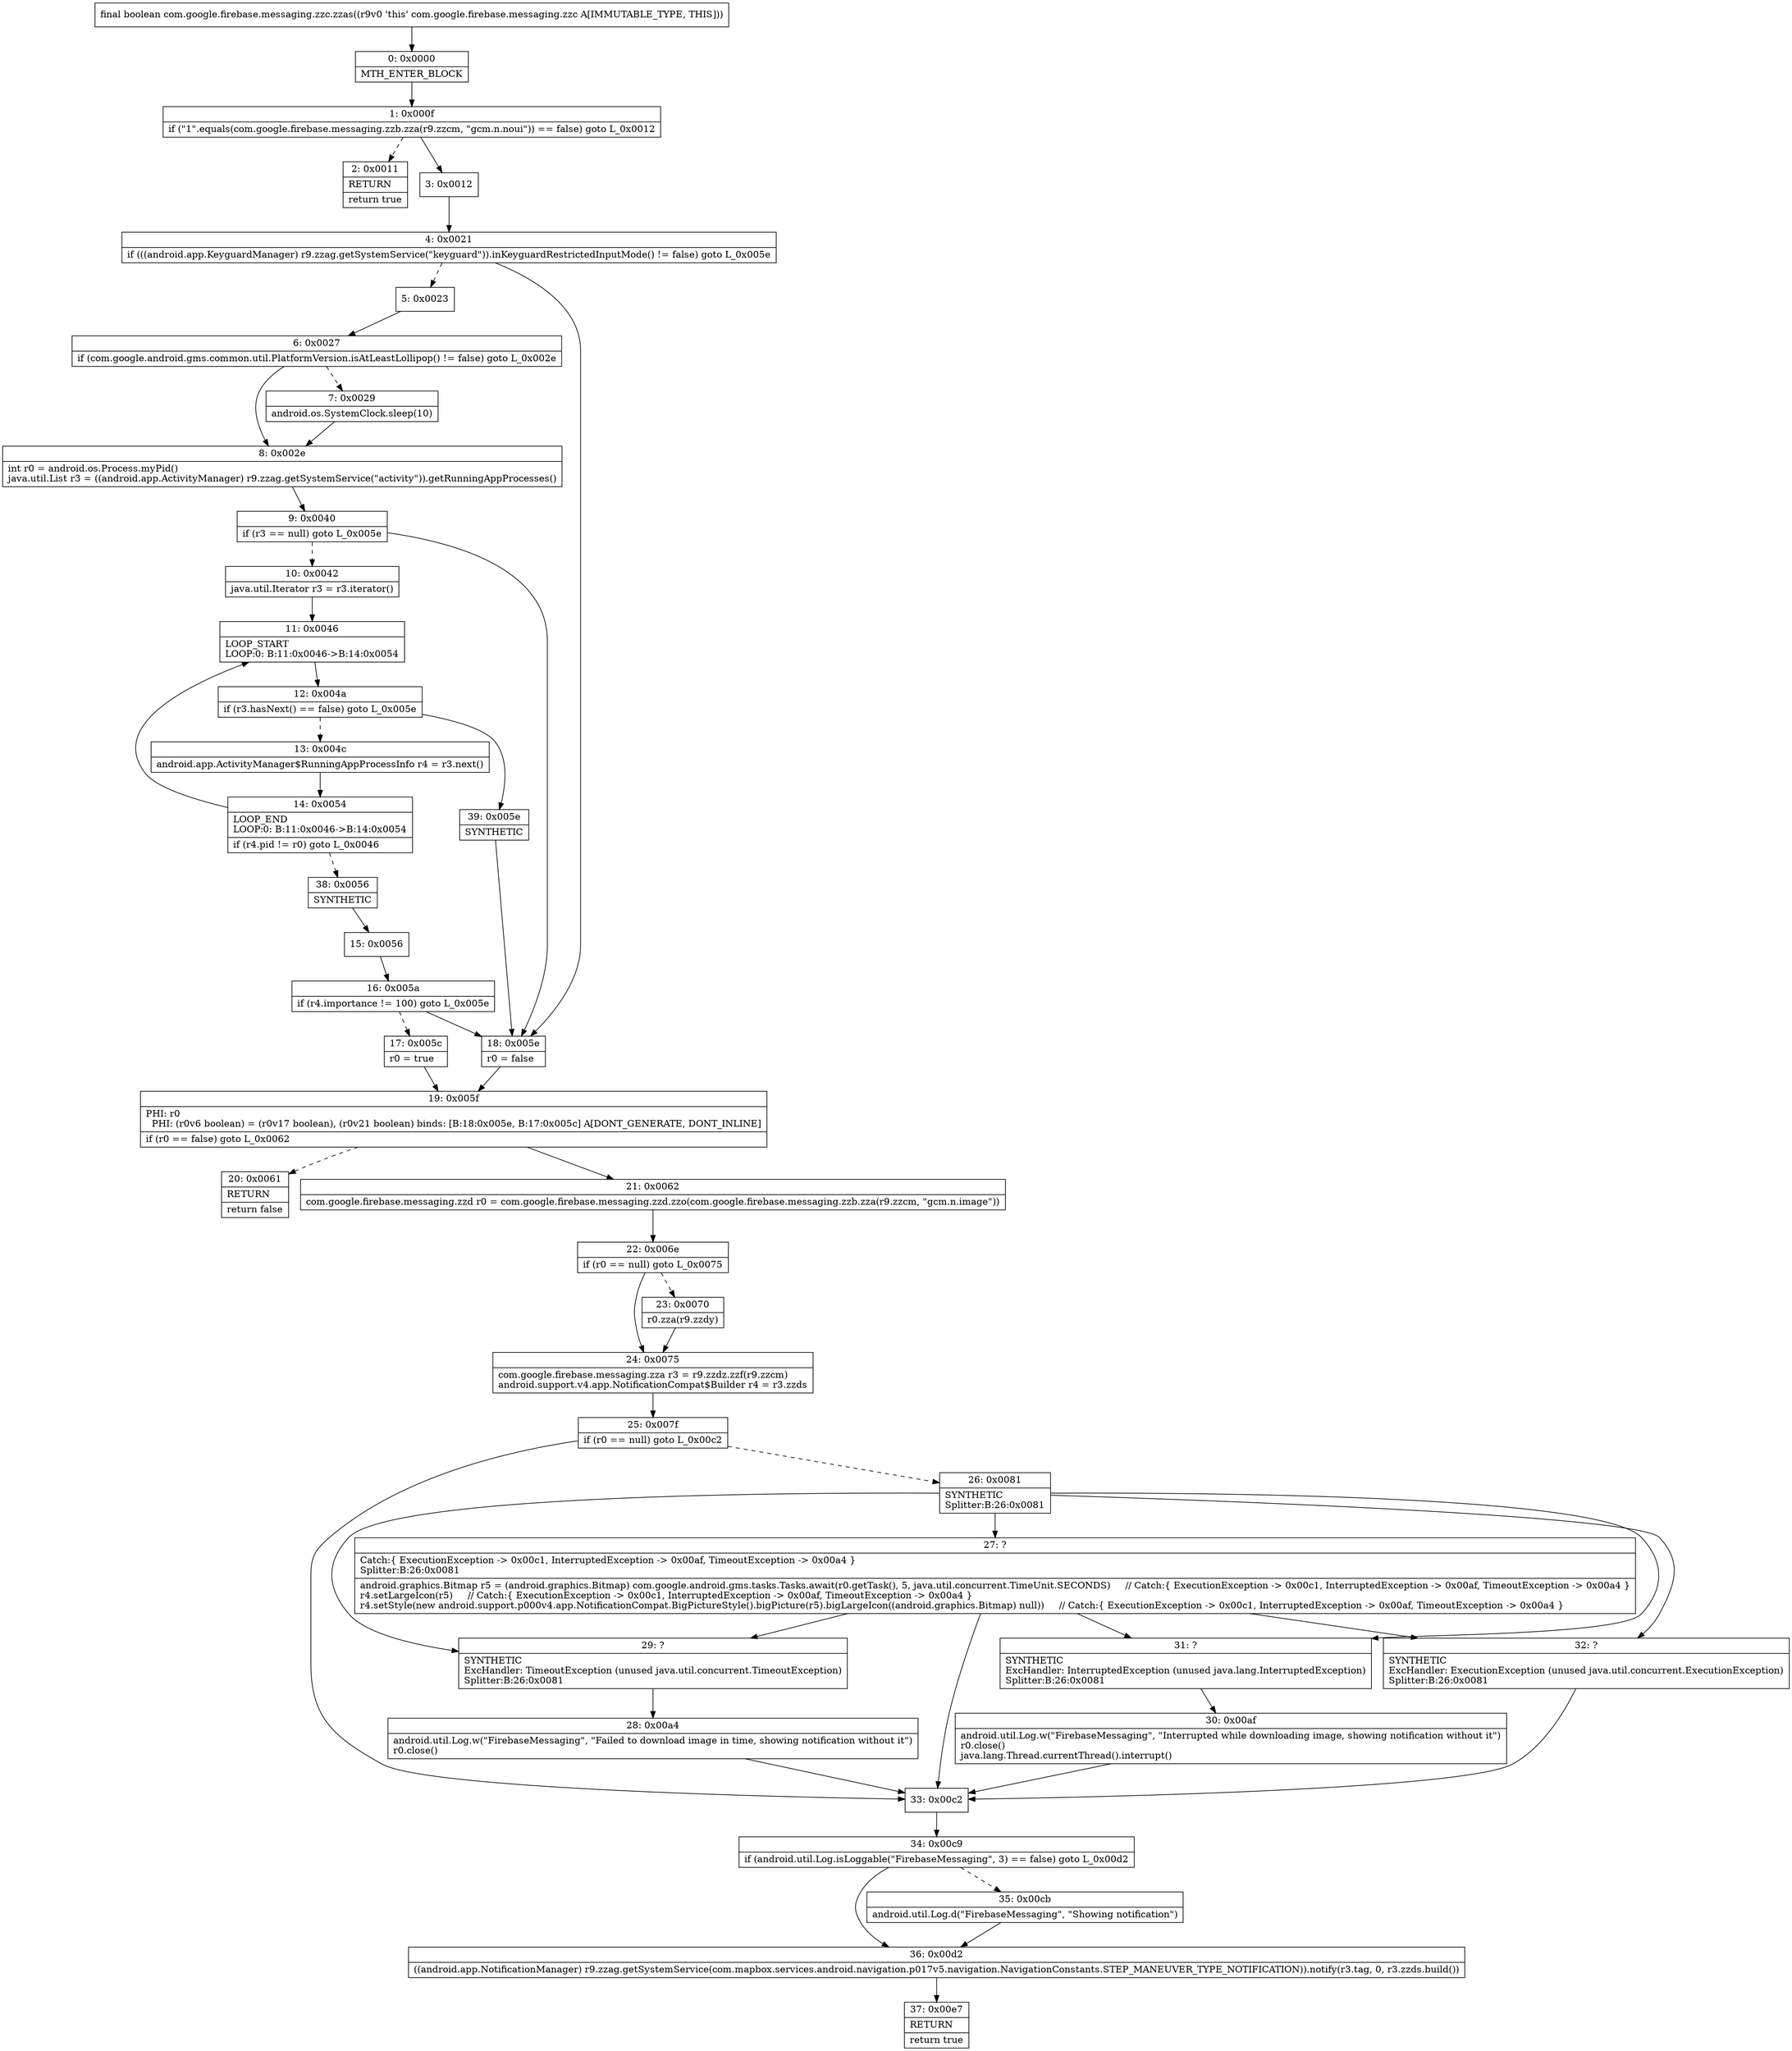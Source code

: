 digraph "CFG forcom.google.firebase.messaging.zzc.zzas()Z" {
Node_0 [shape=record,label="{0\:\ 0x0000|MTH_ENTER_BLOCK\l}"];
Node_1 [shape=record,label="{1\:\ 0x000f|if (\"1\".equals(com.google.firebase.messaging.zzb.zza(r9.zzcm, \"gcm.n.noui\")) == false) goto L_0x0012\l}"];
Node_2 [shape=record,label="{2\:\ 0x0011|RETURN\l|return true\l}"];
Node_3 [shape=record,label="{3\:\ 0x0012}"];
Node_4 [shape=record,label="{4\:\ 0x0021|if (((android.app.KeyguardManager) r9.zzag.getSystemService(\"keyguard\")).inKeyguardRestrictedInputMode() != false) goto L_0x005e\l}"];
Node_5 [shape=record,label="{5\:\ 0x0023}"];
Node_6 [shape=record,label="{6\:\ 0x0027|if (com.google.android.gms.common.util.PlatformVersion.isAtLeastLollipop() != false) goto L_0x002e\l}"];
Node_7 [shape=record,label="{7\:\ 0x0029|android.os.SystemClock.sleep(10)\l}"];
Node_8 [shape=record,label="{8\:\ 0x002e|int r0 = android.os.Process.myPid()\ljava.util.List r3 = ((android.app.ActivityManager) r9.zzag.getSystemService(\"activity\")).getRunningAppProcesses()\l}"];
Node_9 [shape=record,label="{9\:\ 0x0040|if (r3 == null) goto L_0x005e\l}"];
Node_10 [shape=record,label="{10\:\ 0x0042|java.util.Iterator r3 = r3.iterator()\l}"];
Node_11 [shape=record,label="{11\:\ 0x0046|LOOP_START\lLOOP:0: B:11:0x0046\-\>B:14:0x0054\l}"];
Node_12 [shape=record,label="{12\:\ 0x004a|if (r3.hasNext() == false) goto L_0x005e\l}"];
Node_13 [shape=record,label="{13\:\ 0x004c|android.app.ActivityManager$RunningAppProcessInfo r4 = r3.next()\l}"];
Node_14 [shape=record,label="{14\:\ 0x0054|LOOP_END\lLOOP:0: B:11:0x0046\-\>B:14:0x0054\l|if (r4.pid != r0) goto L_0x0046\l}"];
Node_15 [shape=record,label="{15\:\ 0x0056}"];
Node_16 [shape=record,label="{16\:\ 0x005a|if (r4.importance != 100) goto L_0x005e\l}"];
Node_17 [shape=record,label="{17\:\ 0x005c|r0 = true\l}"];
Node_18 [shape=record,label="{18\:\ 0x005e|r0 = false\l}"];
Node_19 [shape=record,label="{19\:\ 0x005f|PHI: r0 \l  PHI: (r0v6 boolean) = (r0v17 boolean), (r0v21 boolean) binds: [B:18:0x005e, B:17:0x005c] A[DONT_GENERATE, DONT_INLINE]\l|if (r0 == false) goto L_0x0062\l}"];
Node_20 [shape=record,label="{20\:\ 0x0061|RETURN\l|return false\l}"];
Node_21 [shape=record,label="{21\:\ 0x0062|com.google.firebase.messaging.zzd r0 = com.google.firebase.messaging.zzd.zzo(com.google.firebase.messaging.zzb.zza(r9.zzcm, \"gcm.n.image\"))\l}"];
Node_22 [shape=record,label="{22\:\ 0x006e|if (r0 == null) goto L_0x0075\l}"];
Node_23 [shape=record,label="{23\:\ 0x0070|r0.zza(r9.zzdy)\l}"];
Node_24 [shape=record,label="{24\:\ 0x0075|com.google.firebase.messaging.zza r3 = r9.zzdz.zzf(r9.zzcm)\landroid.support.v4.app.NotificationCompat$Builder r4 = r3.zzds\l}"];
Node_25 [shape=record,label="{25\:\ 0x007f|if (r0 == null) goto L_0x00c2\l}"];
Node_26 [shape=record,label="{26\:\ 0x0081|SYNTHETIC\lSplitter:B:26:0x0081\l}"];
Node_27 [shape=record,label="{27\:\ ?|Catch:\{ ExecutionException \-\> 0x00c1, InterruptedException \-\> 0x00af, TimeoutException \-\> 0x00a4 \}\lSplitter:B:26:0x0081\l|android.graphics.Bitmap r5 = (android.graphics.Bitmap) com.google.android.gms.tasks.Tasks.await(r0.getTask(), 5, java.util.concurrent.TimeUnit.SECONDS)     \/\/ Catch:\{ ExecutionException \-\> 0x00c1, InterruptedException \-\> 0x00af, TimeoutException \-\> 0x00a4 \}\lr4.setLargeIcon(r5)     \/\/ Catch:\{ ExecutionException \-\> 0x00c1, InterruptedException \-\> 0x00af, TimeoutException \-\> 0x00a4 \}\lr4.setStyle(new android.support.p000v4.app.NotificationCompat.BigPictureStyle().bigPicture(r5).bigLargeIcon((android.graphics.Bitmap) null))     \/\/ Catch:\{ ExecutionException \-\> 0x00c1, InterruptedException \-\> 0x00af, TimeoutException \-\> 0x00a4 \}\l}"];
Node_28 [shape=record,label="{28\:\ 0x00a4|android.util.Log.w(\"FirebaseMessaging\", \"Failed to download image in time, showing notification without it\")\lr0.close()\l}"];
Node_29 [shape=record,label="{29\:\ ?|SYNTHETIC\lExcHandler: TimeoutException (unused java.util.concurrent.TimeoutException)\lSplitter:B:26:0x0081\l}"];
Node_30 [shape=record,label="{30\:\ 0x00af|android.util.Log.w(\"FirebaseMessaging\", \"Interrupted while downloading image, showing notification without it\")\lr0.close()\ljava.lang.Thread.currentThread().interrupt()\l}"];
Node_31 [shape=record,label="{31\:\ ?|SYNTHETIC\lExcHandler: InterruptedException (unused java.lang.InterruptedException)\lSplitter:B:26:0x0081\l}"];
Node_32 [shape=record,label="{32\:\ ?|SYNTHETIC\lExcHandler: ExecutionException (unused java.util.concurrent.ExecutionException)\lSplitter:B:26:0x0081\l}"];
Node_33 [shape=record,label="{33\:\ 0x00c2}"];
Node_34 [shape=record,label="{34\:\ 0x00c9|if (android.util.Log.isLoggable(\"FirebaseMessaging\", 3) == false) goto L_0x00d2\l}"];
Node_35 [shape=record,label="{35\:\ 0x00cb|android.util.Log.d(\"FirebaseMessaging\", \"Showing notification\")\l}"];
Node_36 [shape=record,label="{36\:\ 0x00d2|((android.app.NotificationManager) r9.zzag.getSystemService(com.mapbox.services.android.navigation.p017v5.navigation.NavigationConstants.STEP_MANEUVER_TYPE_NOTIFICATION)).notify(r3.tag, 0, r3.zzds.build())\l}"];
Node_37 [shape=record,label="{37\:\ 0x00e7|RETURN\l|return true\l}"];
Node_38 [shape=record,label="{38\:\ 0x0056|SYNTHETIC\l}"];
Node_39 [shape=record,label="{39\:\ 0x005e|SYNTHETIC\l}"];
MethodNode[shape=record,label="{final boolean com.google.firebase.messaging.zzc.zzas((r9v0 'this' com.google.firebase.messaging.zzc A[IMMUTABLE_TYPE, THIS])) }"];
MethodNode -> Node_0;
Node_0 -> Node_1;
Node_1 -> Node_2[style=dashed];
Node_1 -> Node_3;
Node_3 -> Node_4;
Node_4 -> Node_5[style=dashed];
Node_4 -> Node_18;
Node_5 -> Node_6;
Node_6 -> Node_7[style=dashed];
Node_6 -> Node_8;
Node_7 -> Node_8;
Node_8 -> Node_9;
Node_9 -> Node_10[style=dashed];
Node_9 -> Node_18;
Node_10 -> Node_11;
Node_11 -> Node_12;
Node_12 -> Node_13[style=dashed];
Node_12 -> Node_39;
Node_13 -> Node_14;
Node_14 -> Node_11;
Node_14 -> Node_38[style=dashed];
Node_15 -> Node_16;
Node_16 -> Node_17[style=dashed];
Node_16 -> Node_18;
Node_17 -> Node_19;
Node_18 -> Node_19;
Node_19 -> Node_20[style=dashed];
Node_19 -> Node_21;
Node_21 -> Node_22;
Node_22 -> Node_23[style=dashed];
Node_22 -> Node_24;
Node_23 -> Node_24;
Node_24 -> Node_25;
Node_25 -> Node_26[style=dashed];
Node_25 -> Node_33;
Node_26 -> Node_27;
Node_26 -> Node_32;
Node_26 -> Node_31;
Node_26 -> Node_29;
Node_27 -> Node_32;
Node_27 -> Node_31;
Node_27 -> Node_29;
Node_27 -> Node_33;
Node_28 -> Node_33;
Node_29 -> Node_28;
Node_30 -> Node_33;
Node_31 -> Node_30;
Node_32 -> Node_33;
Node_33 -> Node_34;
Node_34 -> Node_35[style=dashed];
Node_34 -> Node_36;
Node_35 -> Node_36;
Node_36 -> Node_37;
Node_38 -> Node_15;
Node_39 -> Node_18;
}

